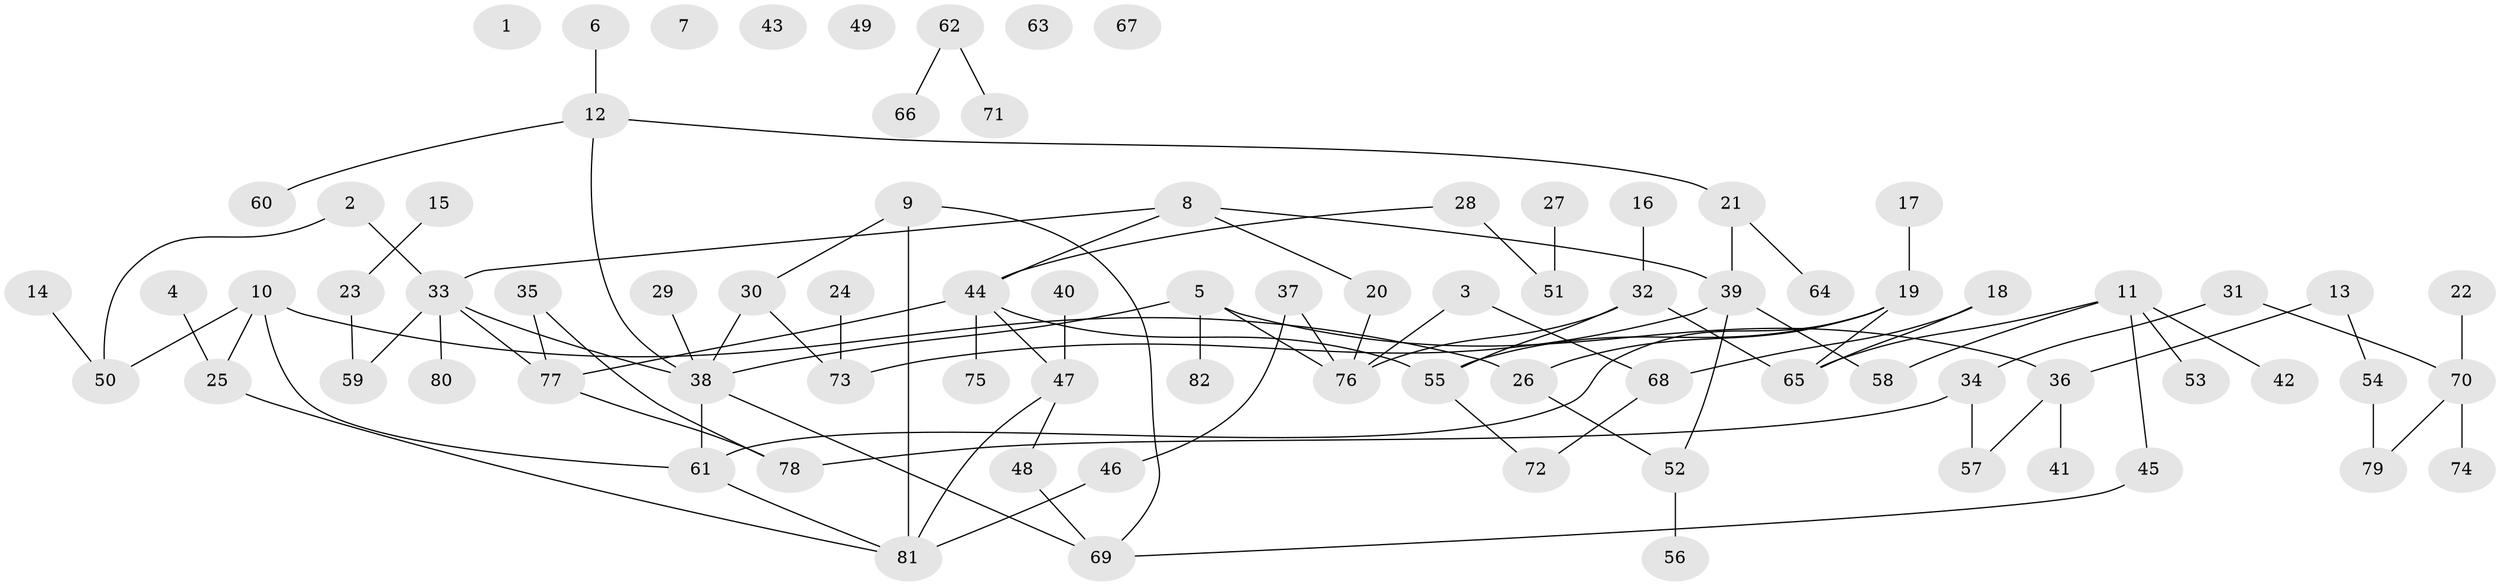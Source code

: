 // coarse degree distribution, {0: 0.10344827586206896, 2: 0.20689655172413793, 3: 0.06896551724137931, 1: 0.3620689655172414, 6: 0.10344827586206896, 4: 0.06896551724137931, 5: 0.05172413793103448, 8: 0.034482758620689655}
// Generated by graph-tools (version 1.1) at 2025/41/03/06/25 10:41:22]
// undirected, 82 vertices, 97 edges
graph export_dot {
graph [start="1"]
  node [color=gray90,style=filled];
  1;
  2;
  3;
  4;
  5;
  6;
  7;
  8;
  9;
  10;
  11;
  12;
  13;
  14;
  15;
  16;
  17;
  18;
  19;
  20;
  21;
  22;
  23;
  24;
  25;
  26;
  27;
  28;
  29;
  30;
  31;
  32;
  33;
  34;
  35;
  36;
  37;
  38;
  39;
  40;
  41;
  42;
  43;
  44;
  45;
  46;
  47;
  48;
  49;
  50;
  51;
  52;
  53;
  54;
  55;
  56;
  57;
  58;
  59;
  60;
  61;
  62;
  63;
  64;
  65;
  66;
  67;
  68;
  69;
  70;
  71;
  72;
  73;
  74;
  75;
  76;
  77;
  78;
  79;
  80;
  81;
  82;
  2 -- 33;
  2 -- 50;
  3 -- 68;
  3 -- 76;
  4 -- 25;
  5 -- 36;
  5 -- 38;
  5 -- 76;
  5 -- 82;
  6 -- 12;
  8 -- 20;
  8 -- 33;
  8 -- 39;
  8 -- 44;
  9 -- 30;
  9 -- 69;
  9 -- 81;
  10 -- 25;
  10 -- 26;
  10 -- 50;
  10 -- 61;
  11 -- 42;
  11 -- 45;
  11 -- 53;
  11 -- 58;
  11 -- 65;
  12 -- 21;
  12 -- 38;
  12 -- 60;
  13 -- 36;
  13 -- 54;
  14 -- 50;
  15 -- 23;
  16 -- 32;
  17 -- 19;
  18 -- 65;
  18 -- 68;
  19 -- 26;
  19 -- 55;
  19 -- 61;
  19 -- 65;
  20 -- 76;
  21 -- 39;
  21 -- 64;
  22 -- 70;
  23 -- 59;
  24 -- 73;
  25 -- 81;
  26 -- 52;
  27 -- 51;
  28 -- 44;
  28 -- 51;
  29 -- 38;
  30 -- 38;
  30 -- 73;
  31 -- 34;
  31 -- 70;
  32 -- 55;
  32 -- 65;
  32 -- 76;
  33 -- 38;
  33 -- 59;
  33 -- 77;
  33 -- 80;
  34 -- 57;
  34 -- 78;
  35 -- 77;
  35 -- 78;
  36 -- 41;
  36 -- 57;
  37 -- 46;
  37 -- 76;
  38 -- 61;
  38 -- 69;
  39 -- 52;
  39 -- 58;
  39 -- 73;
  40 -- 47;
  44 -- 47;
  44 -- 55;
  44 -- 75;
  44 -- 77;
  45 -- 69;
  46 -- 81;
  47 -- 48;
  47 -- 81;
  48 -- 69;
  52 -- 56;
  54 -- 79;
  55 -- 72;
  61 -- 81;
  62 -- 66;
  62 -- 71;
  68 -- 72;
  70 -- 74;
  70 -- 79;
  77 -- 78;
}
